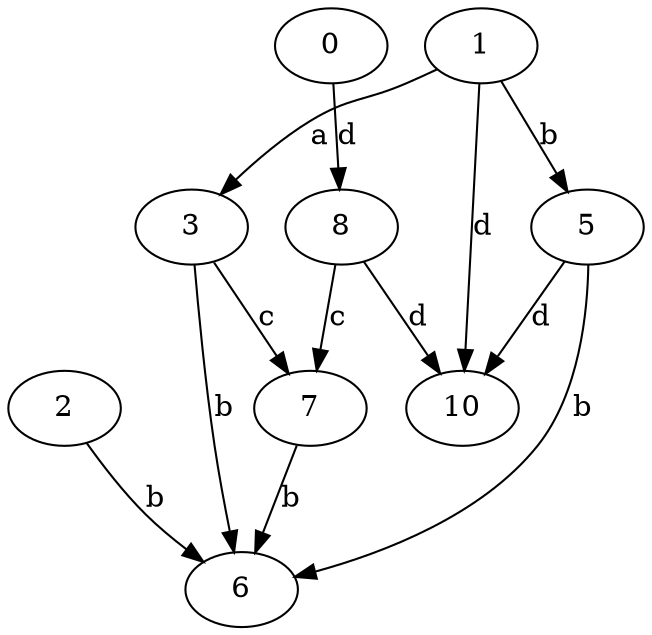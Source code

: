 strict digraph  {
2;
3;
0;
5;
1;
6;
7;
8;
10;
2 -> 6  [label=b];
3 -> 6  [label=b];
3 -> 7  [label=c];
0 -> 8  [label=d];
5 -> 6  [label=b];
5 -> 10  [label=d];
1 -> 3  [label=a];
1 -> 5  [label=b];
1 -> 10  [label=d];
7 -> 6  [label=b];
8 -> 7  [label=c];
8 -> 10  [label=d];
}
